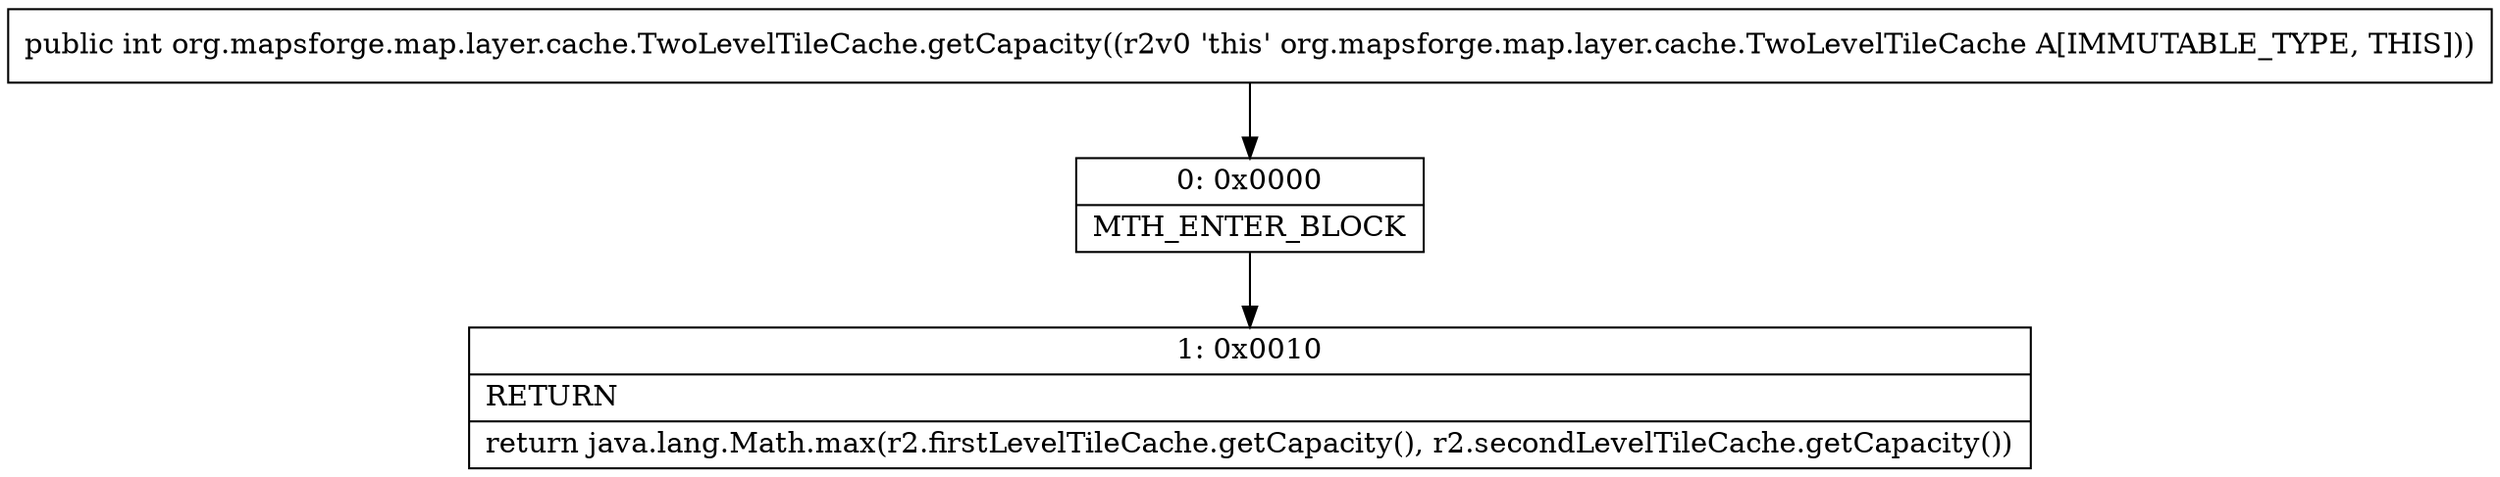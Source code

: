 digraph "CFG fororg.mapsforge.map.layer.cache.TwoLevelTileCache.getCapacity()I" {
Node_0 [shape=record,label="{0\:\ 0x0000|MTH_ENTER_BLOCK\l}"];
Node_1 [shape=record,label="{1\:\ 0x0010|RETURN\l|return java.lang.Math.max(r2.firstLevelTileCache.getCapacity(), r2.secondLevelTileCache.getCapacity())\l}"];
MethodNode[shape=record,label="{public int org.mapsforge.map.layer.cache.TwoLevelTileCache.getCapacity((r2v0 'this' org.mapsforge.map.layer.cache.TwoLevelTileCache A[IMMUTABLE_TYPE, THIS])) }"];
MethodNode -> Node_0;
Node_0 -> Node_1;
}


